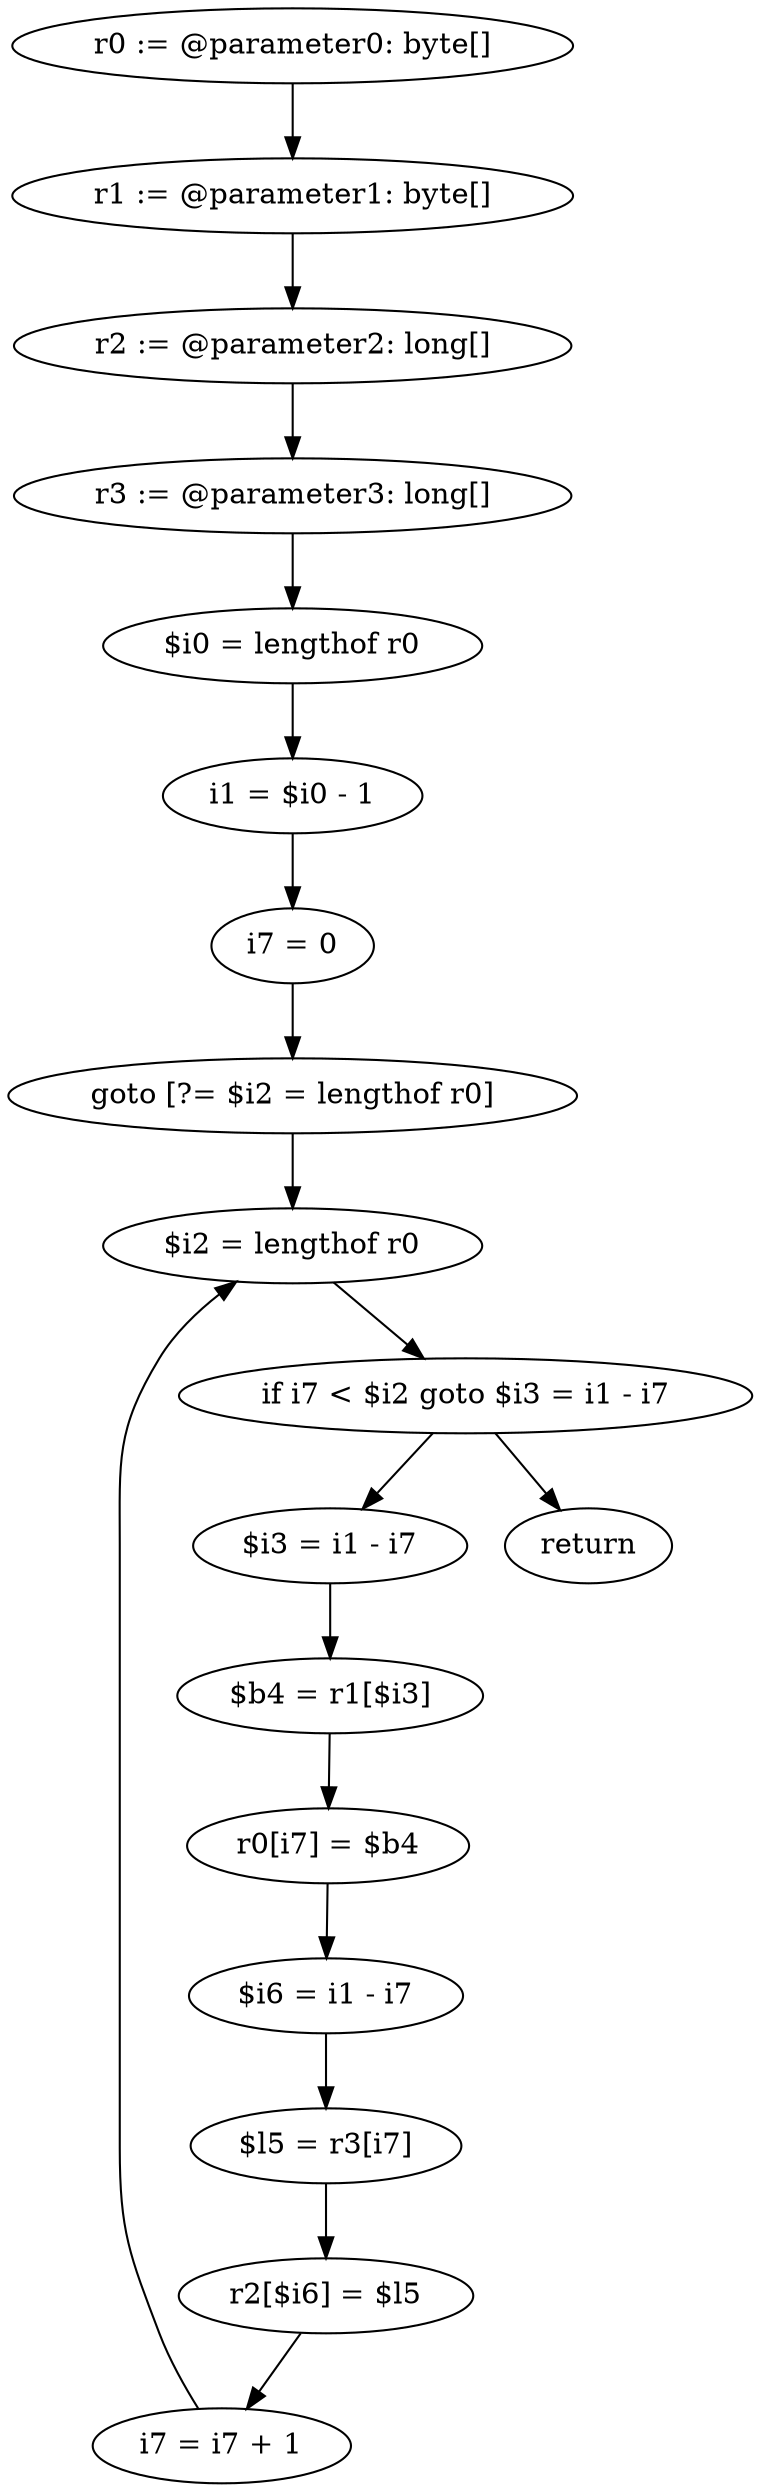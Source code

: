 digraph "unitGraph" {
    "r0 := @parameter0: byte[]"
    "r1 := @parameter1: byte[]"
    "r2 := @parameter2: long[]"
    "r3 := @parameter3: long[]"
    "$i0 = lengthof r0"
    "i1 = $i0 - 1"
    "i7 = 0"
    "goto [?= $i2 = lengthof r0]"
    "$i3 = i1 - i7"
    "$b4 = r1[$i3]"
    "r0[i7] = $b4"
    "$i6 = i1 - i7"
    "$l5 = r3[i7]"
    "r2[$i6] = $l5"
    "i7 = i7 + 1"
    "$i2 = lengthof r0"
    "if i7 < $i2 goto $i3 = i1 - i7"
    "return"
    "r0 := @parameter0: byte[]"->"r1 := @parameter1: byte[]";
    "r1 := @parameter1: byte[]"->"r2 := @parameter2: long[]";
    "r2 := @parameter2: long[]"->"r3 := @parameter3: long[]";
    "r3 := @parameter3: long[]"->"$i0 = lengthof r0";
    "$i0 = lengthof r0"->"i1 = $i0 - 1";
    "i1 = $i0 - 1"->"i7 = 0";
    "i7 = 0"->"goto [?= $i2 = lengthof r0]";
    "goto [?= $i2 = lengthof r0]"->"$i2 = lengthof r0";
    "$i3 = i1 - i7"->"$b4 = r1[$i3]";
    "$b4 = r1[$i3]"->"r0[i7] = $b4";
    "r0[i7] = $b4"->"$i6 = i1 - i7";
    "$i6 = i1 - i7"->"$l5 = r3[i7]";
    "$l5 = r3[i7]"->"r2[$i6] = $l5";
    "r2[$i6] = $l5"->"i7 = i7 + 1";
    "i7 = i7 + 1"->"$i2 = lengthof r0";
    "$i2 = lengthof r0"->"if i7 < $i2 goto $i3 = i1 - i7";
    "if i7 < $i2 goto $i3 = i1 - i7"->"return";
    "if i7 < $i2 goto $i3 = i1 - i7"->"$i3 = i1 - i7";
}
